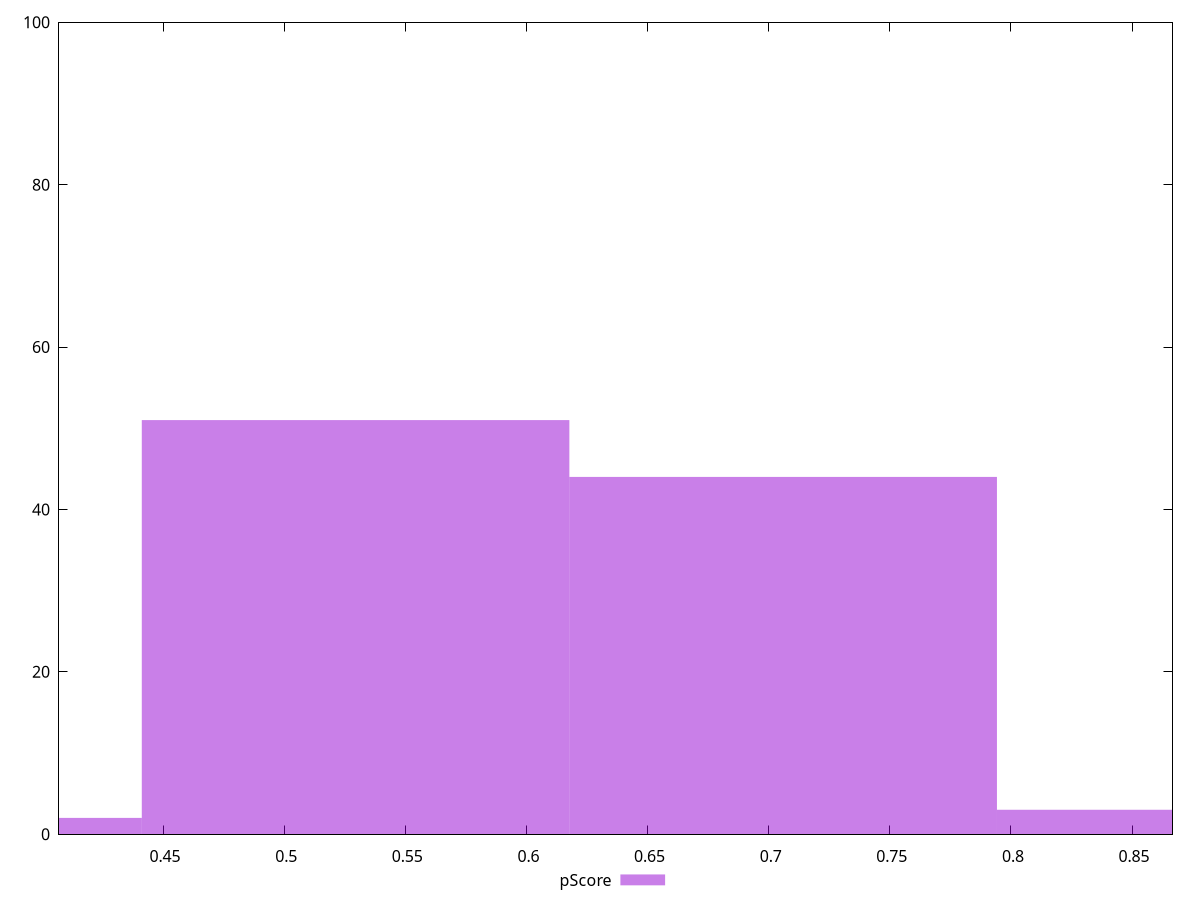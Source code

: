 reset

$pScore <<EOF
0.5294718394541666 51
0.7059624526055556 44
0.8824530657569445 3
0.3529812263027778 2
EOF

set key outside below
set boxwidth 0.1764906131513889
set xrange [0.40705882352941175:0.8666666666666667]
set yrange [0:100]
set trange [0:100]
set style fill transparent solid 0.5 noborder
set terminal svg size 640, 490 enhanced background rgb 'white'
set output "report_00015_2021-02-09T16-11-33.973Z/uses-http2/samples/pages+cached+noadtech+nomedia/pScore/histogram.svg"

plot $pScore title "pScore" with boxes

reset
